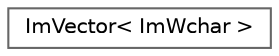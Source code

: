 digraph "Graphical Class Hierarchy"
{
 // LATEX_PDF_SIZE
  bgcolor="transparent";
  edge [fontname=Helvetica,fontsize=10,labelfontname=Helvetica,labelfontsize=10];
  node [fontname=Helvetica,fontsize=10,shape=box,height=0.2,width=0.4];
  rankdir="LR";
  Node0 [label="ImVector\< ImWchar \>",height=0.2,width=0.4,color="grey40", fillcolor="white", style="filled",URL="$struct_im_vector.html",tooltip=" "];
}
